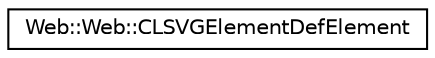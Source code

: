digraph G
{
  edge [fontname="Helvetica",fontsize="10",labelfontname="Helvetica",labelfontsize="10"];
  node [fontname="Helvetica",fontsize="10",shape=record];
  rankdir="LR";
  Node1 [label="Web::Web::CLSVGElementDefElement",height=0.2,width=0.4,color="black", fillcolor="white", style="filled",URL="$class_web_1_1_web_1_1_c_l_s_v_g_element_def_element.html"];
}
